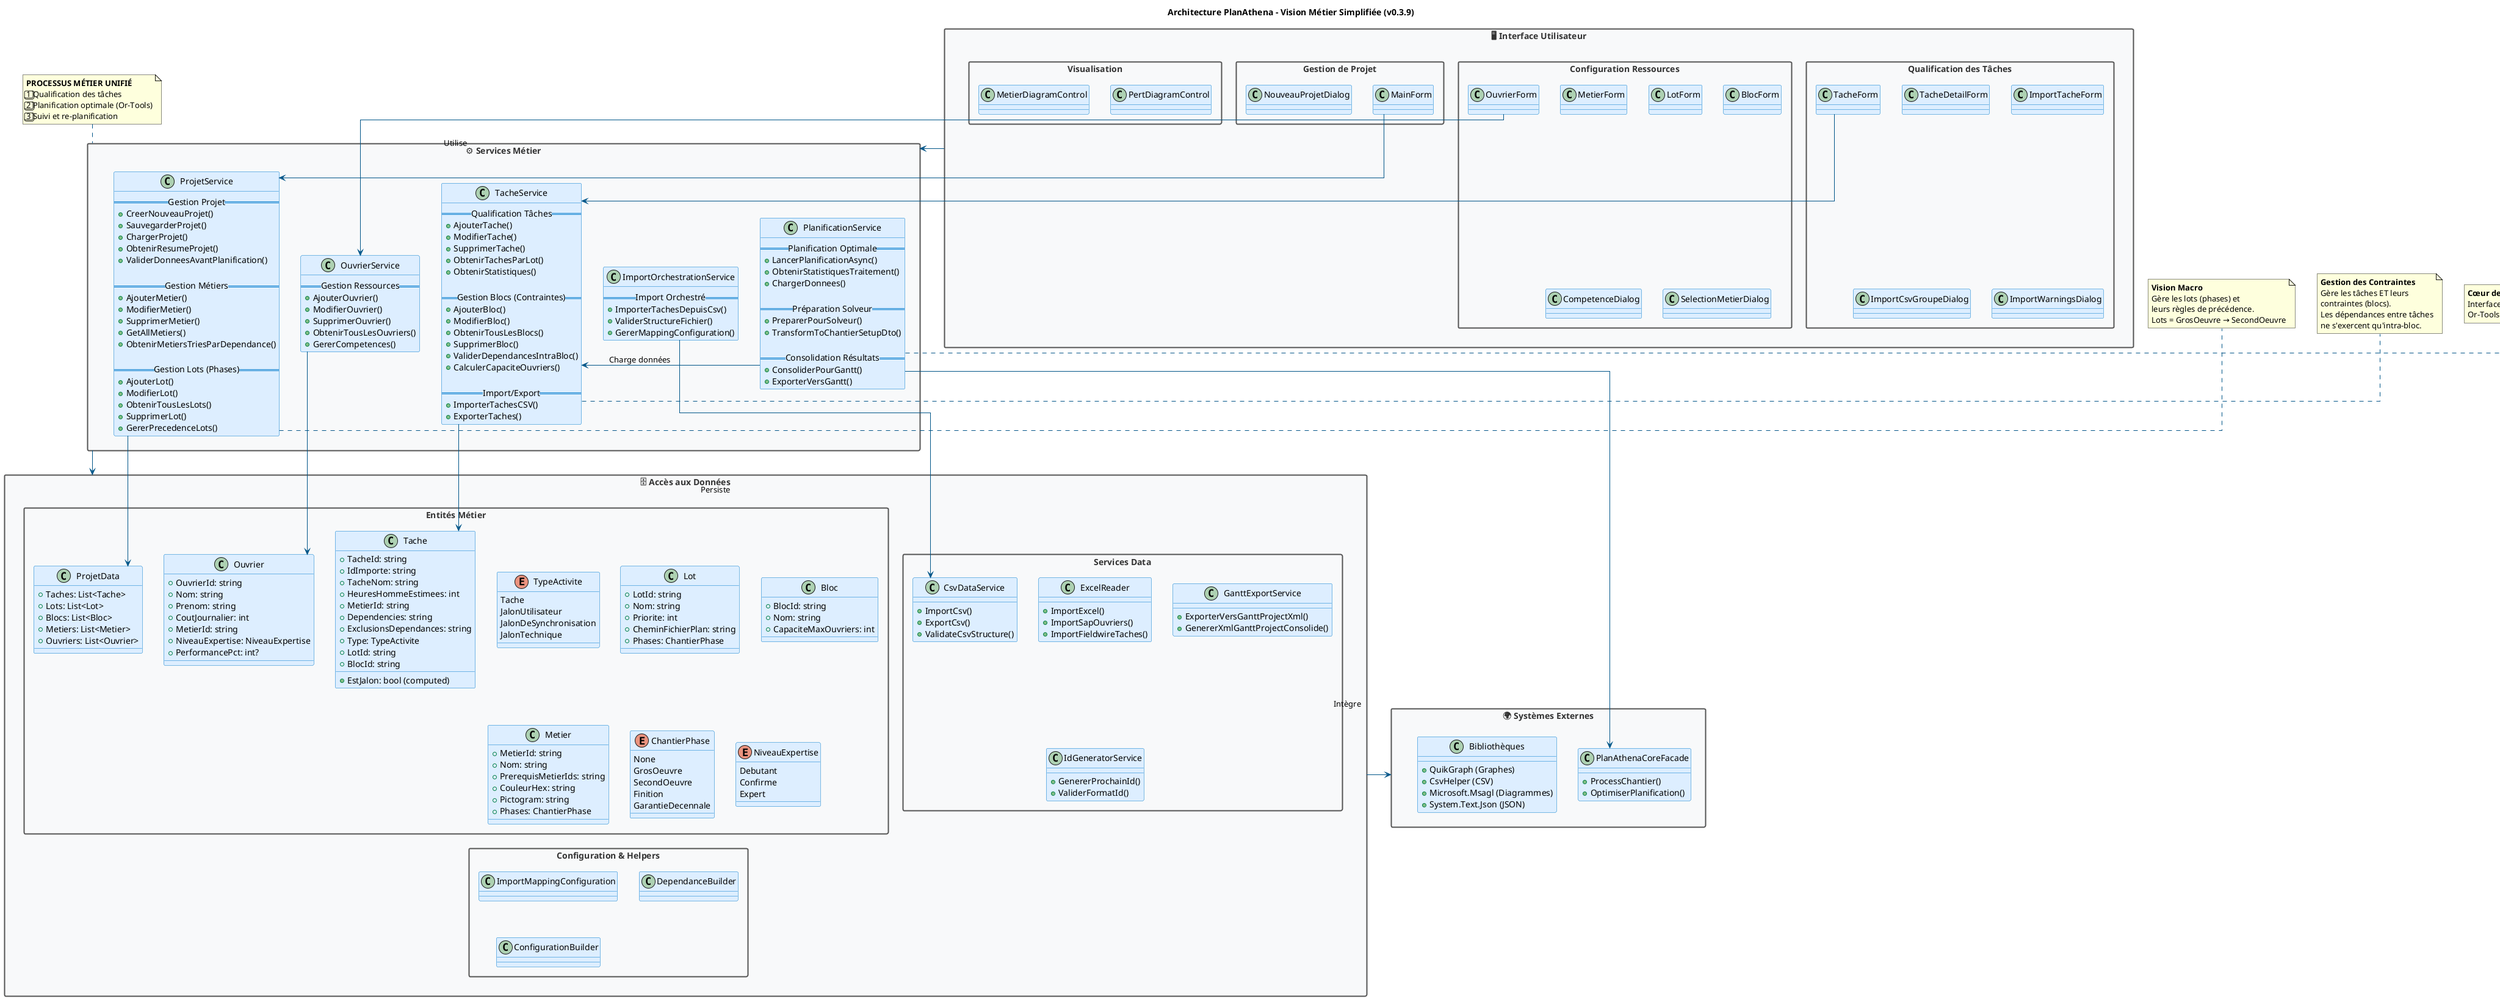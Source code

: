 @startuml
title Architecture PlanAthena - Vision Métier Simplifiée (v0.3.9)

!define DIRECTION top to bottom direction
top to bottom direction
skinparam packageStyle rectangle
skinparam linetype ortho

skinparam package {
  borderColor #555555
  borderThickness 2
  fontColor #333333
  backgroundColor #F8F9FA
}

skinparam class {
  borderColor #007ACC
  backgroundColor #DDEEFF
  arrowColor #005588
}

' ================================================
' === COUCHE IHM ===
' ================================================
package "🖥️ Interface Utilisateur" as UI {
  
  package "Gestion de Projet" {
    class MainForm
    class NouveauProjetDialog
  }
  
  package "Qualification des Tâches" {
    class TacheForm
    class TacheDetailForm
    class ImportTacheForm
    class ImportCsvGroupeDialog
    class ImportWarningsDialog
  }
  
  package "Configuration Ressources" {
    class OuvrierForm
    class MetierForm
    class LotForm
    class BlocForm
    class CompetenceDialog
    class SelectionMetierDialog
  }
  
  package "Visualisation" {
    class PertDiagramControl
    class MetierDiagramControl
  }
}

' ================================================
' === COUCHE MÉTIER ===
' ================================================
package "⚙️ Services Métier" as BUSINESS {
  
  class ProjetService {
    == Gestion Projet ==
    +CreerNouveauProjet()
    +SauvegarderProjet()
    +ChargerProjet()
    +ObtenirResumeProjet()
    +ValiderDonneesAvantPlanification()
    
    == Gestion Métiers ==
    +AjouterMetier()
    +ModifierMetier()
    +SupprimerMetier()
    +GetAllMetiers()
    +ObtenirMetiersTriesParDependance()
    
    == Gestion Lots (Phases) ==
    +AjouterLot()
    +ModifierLot()
    +ObtenirTousLesLots()
    +SupprimerLot()
    +GererPrecedenceLots()
  }
  
  class TacheService {
    == Qualification Tâches ==
    +AjouterTache()
    +ModifierTache()
    +SupprimerTache()
    +ObtenirTachesParLot()
    +ObtenirStatistiques()
    
    == Gestion Blocs (Contraintes) ==
    +AjouterBloc()
    +ModifierBloc()
    +ObtenirTousLesBlocs()
    +SupprimerBloc()
    +ValiderDependancesIntraBloc()
    +CalculerCapaciteOuvriers()
    
    == Import/Export ==
    +ImporterTachesCSV()
    +ExporterTaches()
  }
  
  class OuvrierService {
    == Gestion Ressources ==
    +AjouterOuvrier()
    +ModifierOuvrier()
    +SupprimerOuvrier()
    +ObtenirTousLesOuvriers()
    +GererCompetences()
  }
  
  class PlanificationService {
    == Planification Optimale ==
    +LancerPlanificationAsync()
    +ObtenirStatistiquesTraitement()
    +ChargerDonnees()
    
    == Préparation Solveur ==
    +PreparerPourSolveur()
    +TransformToChantierSetupDto()
    
    == Consolidation Résultats ==
    +ConsoliderPourGantt()
    +ExporterVersGantt()
  }
  
  class ImportOrchestrationService {
    == Import Orchestré ==
    +ImporterTachesDepuisCsv()
    +ValiderStructureFichier()
    +GererMappingConfiguration()
  }
}

' ================================================
' === COUCHE DATA ===
' ================================================
package "🗄️ Accès aux Données" as DATA {
  
  package "Entités Métier" {
    class ProjetData {
      +Taches: List<Tache>
      +Lots: List<Lot>
      +Blocs: List<Bloc>
      +Metiers: List<Metier>
      +Ouvriers: List<Ouvrier>
    }
    
    class Tache {
      +TacheId: string
      +IdImporte: string
      +TacheNom: string
      +HeuresHommeEstimees: int
      +MetierId: string
      +Dependencies: string
      +ExclusionsDependances: string
      +Type: TypeActivite
      +EstJalon: bool (computed)
      +LotId: string
      +BlocId: string
    }
    
    enum TypeActivite {
      Tache
      JalonUtilisateur
      JalonDeSynchronisation
      JalonTechnique
    }
    
    class Lot {
      +LotId: string
      +Nom: string
      +Priorite: int
      +CheminFichierPlan: string
      +Phases: ChantierPhase
    }
    
    class Bloc {
      +BlocId: string
      +Nom: string
      +CapaciteMaxOuvriers: int
    }
    
    class Metier {
      +MetierId: string
      +Nom: string
      +PrerequisMetierIds: string
      +CouleurHex: string
      +Pictogram: string
      +Phases: ChantierPhase
    }
    
    class Ouvrier {
      +OuvrierId: string
      +Nom: string
      +Prenom: string
      +CoutJournalier: int
      +MetierId: string
      +NiveauExpertise: NiveauExpertise
      +PerformancePct: int?
    }
    
    enum ChantierPhase {
      None
      GrosOeuvre
      SecondOeuvre
      Finition
      GarantieDecennale
    }
    
    enum NiveauExpertise {
      Debutant
      Confirme
      Expert
    }
  }
  
  package "Services Data" {
    class CsvDataService {
      +ImportCsv()
      +ExportCsv()
      +ValidateCsvStructure()
    }
    
    class ExcelReader {
      +ImportExcel()
      +ImportSapOuvriers()
      +ImportFieldwireTaches()
    }
    
    class GanttExportService {
      +ExporterVersGanttProjectXml()
      +GenererXmlGanttProjectConsolide()
    }
    
    class IdGeneratorService {
      +GenererProchainId()
      +ValiderFormatId()
    }
  }
  
  package "Configuration & Helpers" {
    class ImportMappingConfiguration
    class DependanceBuilder
    class ConfigurationBuilder
  }
}

' ================================================
' === EXTERNE ===
' ================================================
package "🌍 Systèmes Externes" as EXTERNAL {
  class PlanAthenaCoreFacade {
    +ProcessChantier()
    +OptimiserPlanification()
  }
  
  class "Bibliothèques" as LIBS {
    +QuikGraph (Graphes)
    +CsvHelper (CSV)
    +Microsoft.Msagl (Diagrammes)
    +System.Text.Json (JSON)
  }
}

' ================================================
' === RELATIONS ===
' ================================================

' UI vers Business
UI -down-> BUSINESS : "Utilise"

' Business vers Data
BUSINESS -down-> DATA : "Persiste"

' Data vers External
DATA -down-> EXTERNAL : "Intègre"

' Relations détaillées principales
ProjetService -down-> ProjetData
TacheService -down-> Tache
OuvrierService -down-> Ouvrier
PlanificationService -down-> PlanAthenaCoreFacade

MainForm -down-> ProjetService
TacheForm -down-> TacheService
OuvrierForm -down-> OuvrierService
PlanificationService -right-> TacheService : "Charge données"
ImportOrchestrationService -down-> CsvDataService

' ================================================
' === NOTES MÉTIER ===
' ================================================

note top of BUSINESS
<b>PROCESSUS MÉTIER UNIFIÉ</b>
1️⃣ Qualification des tâches
2️⃣ Planification optimale (Or-Tools)
3️⃣ Suivi et re-planification
end note

note right of TacheService
<b>Gestion des Contraintes</b>
Gère les tâches ET leurs
contraintes (blocs).
Les dépendances entre tâches
ne s'exercent qu'intra-bloc.
end note

note right of ProjetService
<b>Vision Macro</b>
Gère les lots (phases) et
leurs règles de précédence.
Lots = GrosOeuvre → SecondOeuvre
end note

note right of PlanificationService
<b>Cœur de l'Optimisation</b>
Interface avec le solveur
Or-Tools via PlanAthena.Core
end note

@enduml